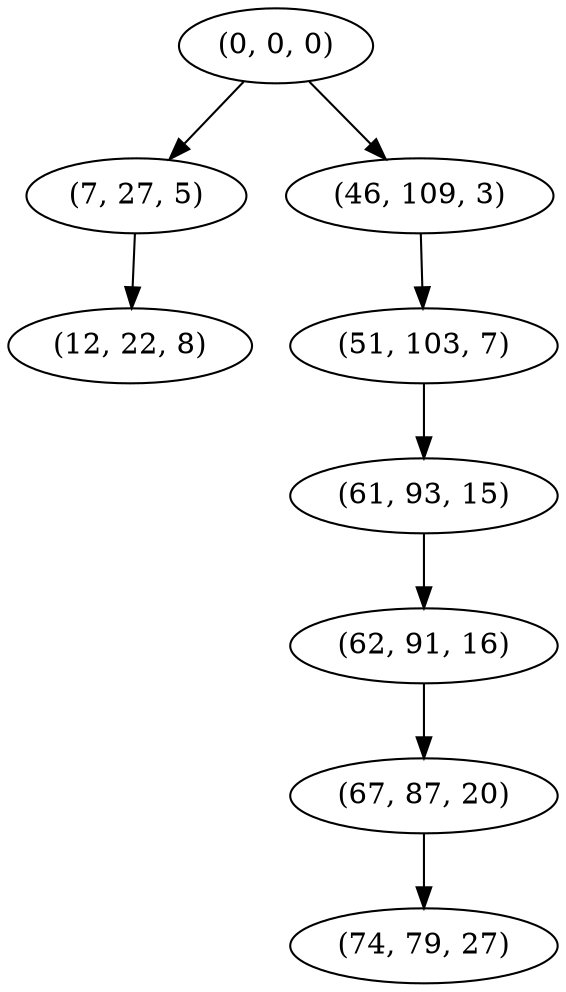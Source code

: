 digraph tree {
    "(0, 0, 0)";
    "(7, 27, 5)";
    "(12, 22, 8)";
    "(46, 109, 3)";
    "(51, 103, 7)";
    "(61, 93, 15)";
    "(62, 91, 16)";
    "(67, 87, 20)";
    "(74, 79, 27)";
    "(0, 0, 0)" -> "(7, 27, 5)";
    "(0, 0, 0)" -> "(46, 109, 3)";
    "(7, 27, 5)" -> "(12, 22, 8)";
    "(46, 109, 3)" -> "(51, 103, 7)";
    "(51, 103, 7)" -> "(61, 93, 15)";
    "(61, 93, 15)" -> "(62, 91, 16)";
    "(62, 91, 16)" -> "(67, 87, 20)";
    "(67, 87, 20)" -> "(74, 79, 27)";
}
